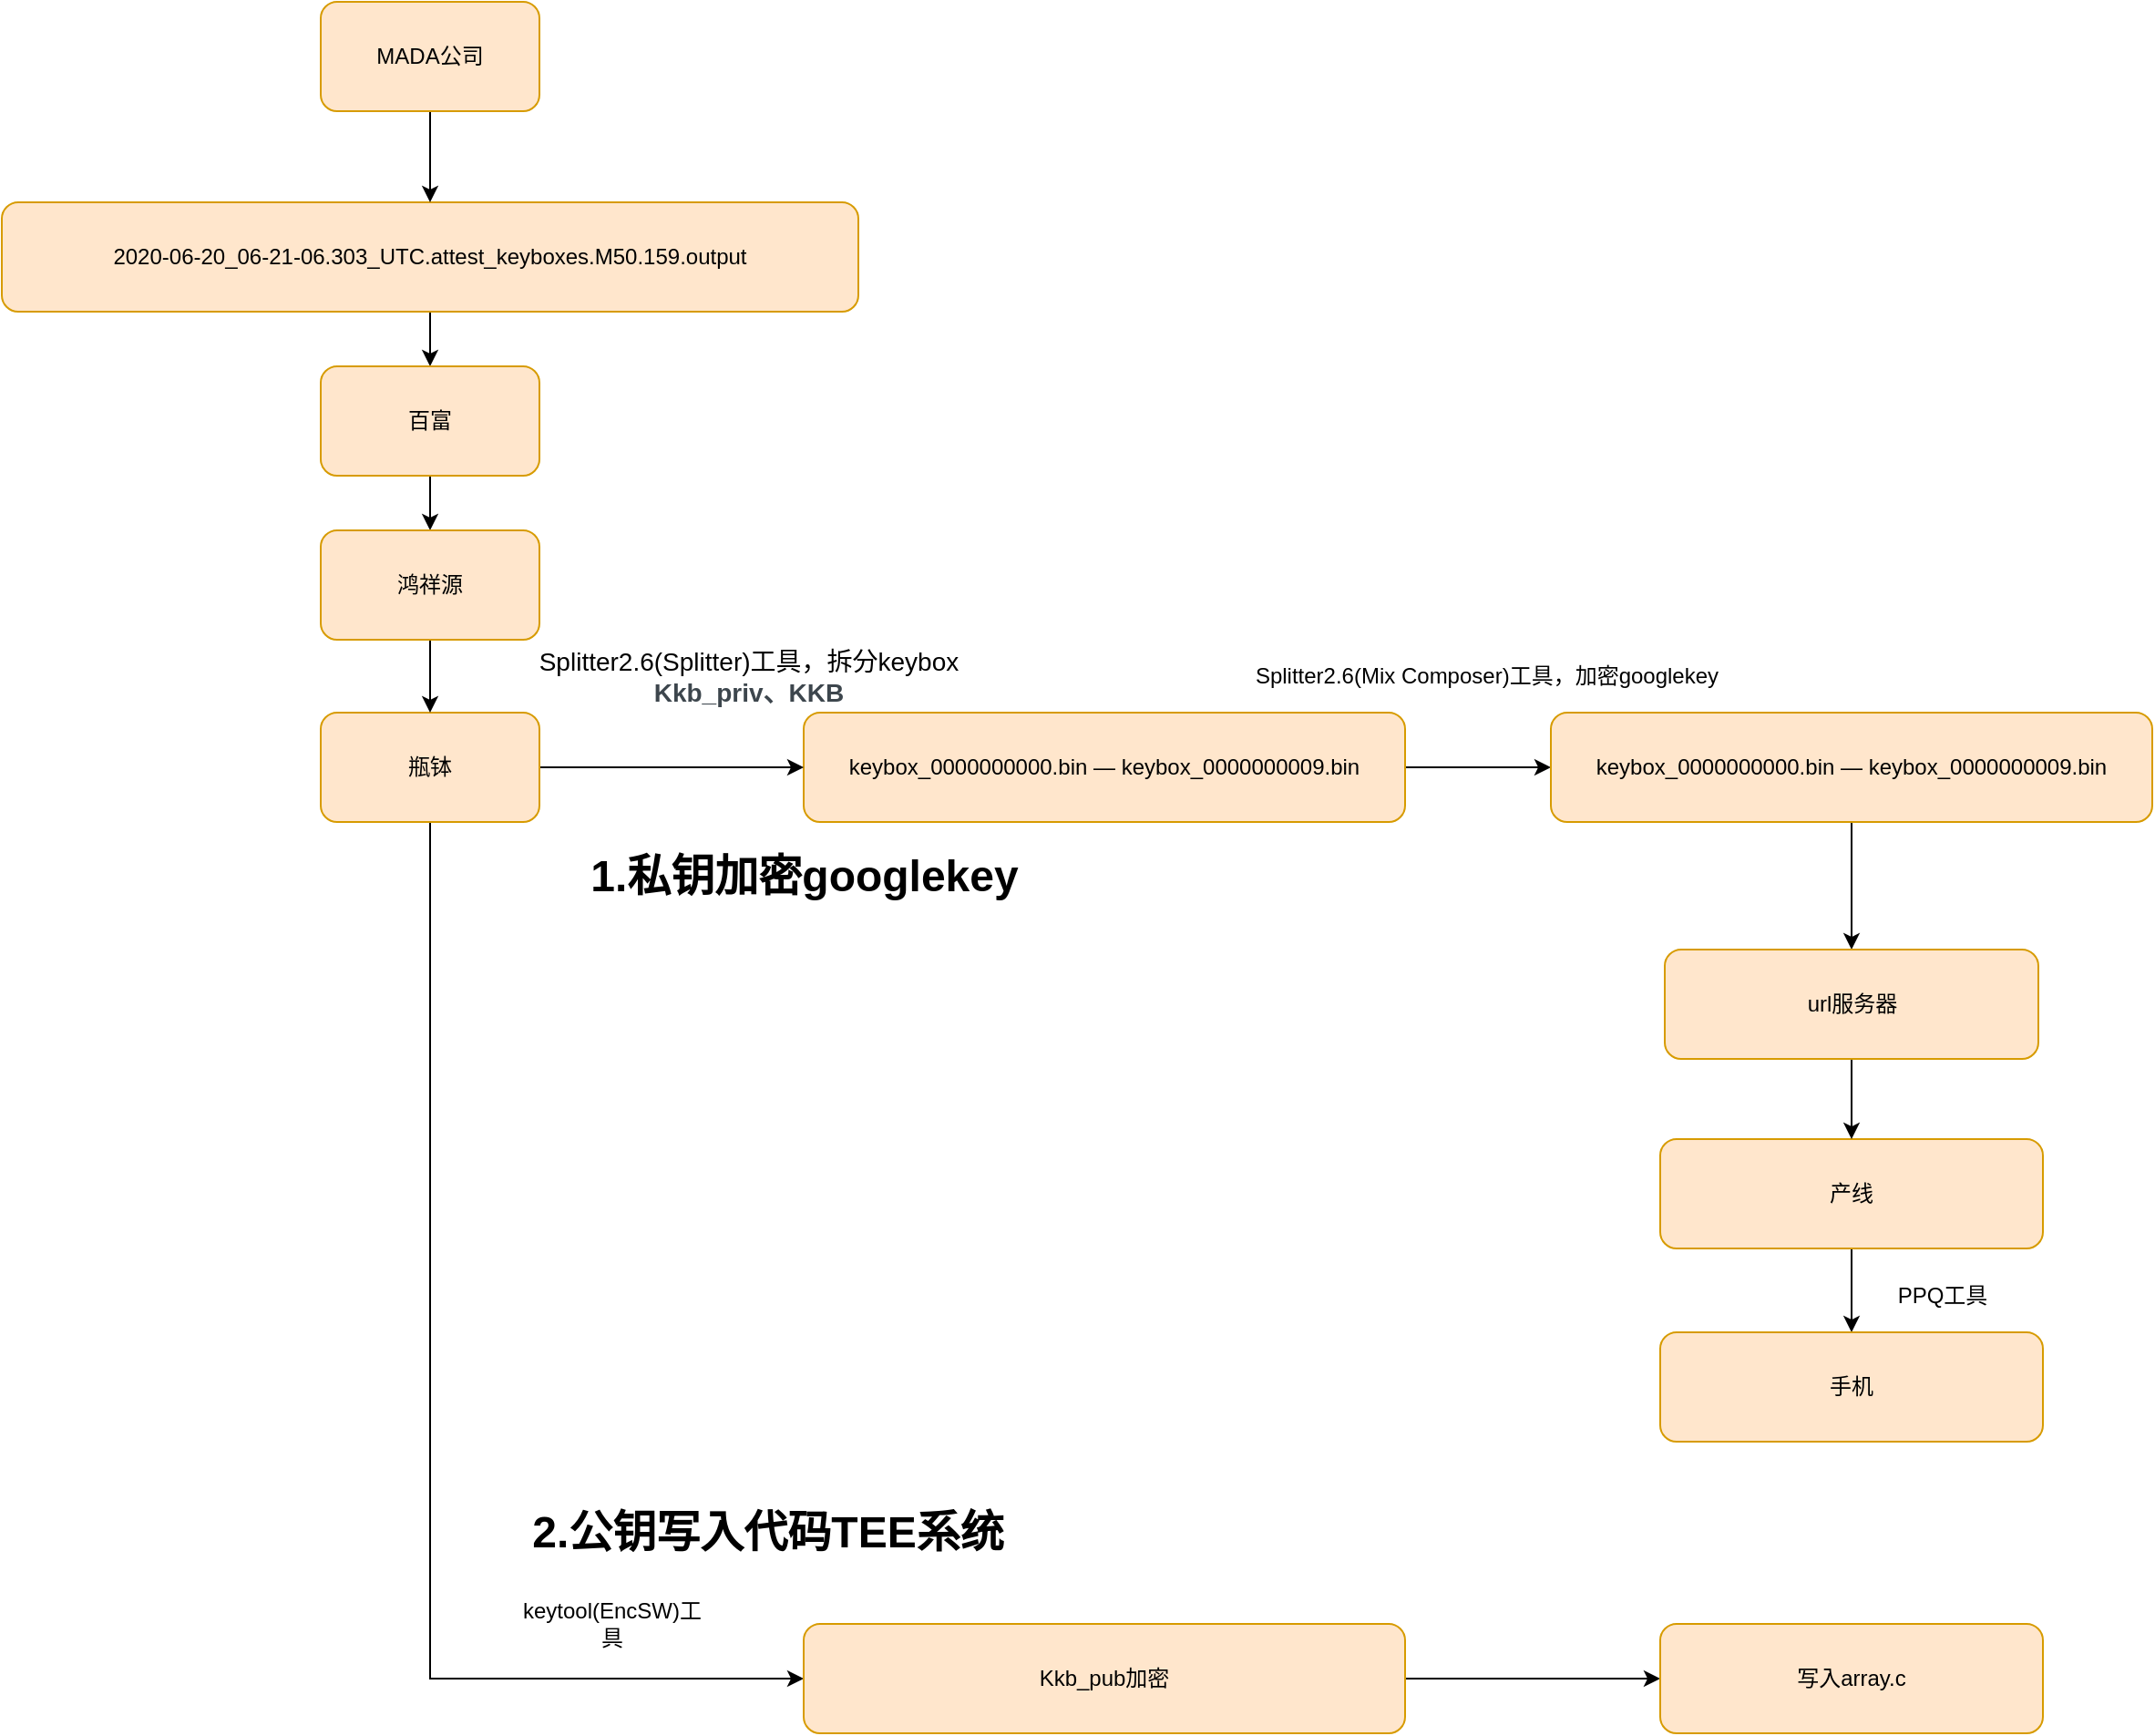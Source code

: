 <mxfile version="13.6.2" type="device"><diagram id="0LqZKMEmRMFD0U1nMR8K" name="Page-1"><mxGraphModel dx="2105" dy="2117" grid="1" gridSize="10" guides="1" tooltips="1" connect="1" arrows="1" fold="1" page="1" pageScale="1" pageWidth="827" pageHeight="1169" math="0" shadow="0"><root><mxCell id="0"/><mxCell id="1" parent="0"/><mxCell id="aSW_e9rTGU6IeBW5NXem-32" style="edgeStyle=orthogonalEdgeStyle;rounded=0;orthogonalLoop=1;jettySize=auto;html=1;exitX=0.5;exitY=1;exitDx=0;exitDy=0;entryX=0.5;entryY=0;entryDx=0;entryDy=0;" parent="1" source="aSW_e9rTGU6IeBW5NXem-2" target="aSW_e9rTGU6IeBW5NXem-13" edge="1"><mxGeometry relative="1" as="geometry"/></mxCell><mxCell id="aSW_e9rTGU6IeBW5NXem-2" value="2020-06-20_06-21-06.303_UTC.attest_keyboxes.M50.159.output" style="rounded=1;whiteSpace=wrap;html=1;fillColor=#ffe6cc;strokeColor=#d79b00;" parent="1" vertex="1"><mxGeometry x="-100" y="40" width="470" height="60" as="geometry"/></mxCell><mxCell id="aSW_e9rTGU6IeBW5NXem-8" style="edgeStyle=orthogonalEdgeStyle;rounded=0;orthogonalLoop=1;jettySize=auto;html=1;exitX=1;exitY=0.5;exitDx=0;exitDy=0;entryX=0;entryY=0.5;entryDx=0;entryDy=0;" parent="1" source="aSW_e9rTGU6IeBW5NXem-3" target="aSW_e9rTGU6IeBW5NXem-7" edge="1"><mxGeometry relative="1" as="geometry"/></mxCell><mxCell id="aSW_e9rTGU6IeBW5NXem-3" value="keybox_0000000000.bin — keybox_0000000009.bin" style="rounded=1;whiteSpace=wrap;html=1;fillColor=#ffe6cc;strokeColor=#d79b00;" parent="1" vertex="1"><mxGeometry x="340" y="320" width="330" height="60" as="geometry"/></mxCell><mxCell id="aSW_e9rTGU6IeBW5NXem-5" value="&lt;font style=&quot;font-size: 14px&quot;&gt;Splitter2.6(Splitter)工具，拆分keybox&lt;br&gt;&lt;span style=&quot;box-sizing: border-box ; font-weight: 700 ; color: rgb(61 , 70 , 77) ; font-family: &amp;#34;suxingme&amp;#34; , &amp;#34;helvetica&amp;#34; , &amp;#34;arial&amp;#34; , &amp;#34;open sans&amp;#34; , &amp;#34;arial&amp;#34; , &amp;#34;pingfang sc&amp;#34; , &amp;#34;hiragino sans gb&amp;#34; , &amp;#34;source han sans cn&amp;#34; , &amp;#34;roboto&amp;#34; , &amp;#34;microsoft yahei&amp;#34; , sans-serif ; background-color: rgb(255 , 255 , 255)&quot;&gt;Kkb_priv、KKB&lt;/span&gt;&lt;/font&gt;" style="text;html=1;strokeColor=none;fillColor=none;align=center;verticalAlign=middle;whiteSpace=wrap;rounded=0;" parent="1" vertex="1"><mxGeometry x="190" y="290" width="240" height="20" as="geometry"/></mxCell><mxCell id="aSW_e9rTGU6IeBW5NXem-25" style="edgeStyle=orthogonalEdgeStyle;rounded=0;orthogonalLoop=1;jettySize=auto;html=1;exitX=0.5;exitY=1;exitDx=0;exitDy=0;" parent="1" source="aSW_e9rTGU6IeBW5NXem-7" target="aSW_e9rTGU6IeBW5NXem-20" edge="1"><mxGeometry relative="1" as="geometry"/></mxCell><mxCell id="aSW_e9rTGU6IeBW5NXem-7" value="keybox_0000000000.bin — keybox_0000000009.bin" style="rounded=1;whiteSpace=wrap;html=1;fillColor=#ffe6cc;strokeColor=#d79b00;" parent="1" vertex="1"><mxGeometry x="750" y="320" width="330" height="60" as="geometry"/></mxCell><mxCell id="aSW_e9rTGU6IeBW5NXem-9" value="Splitter2.6(Mix Composer)工具，加密googlekey" style="text;html=1;strokeColor=none;fillColor=none;align=center;verticalAlign=middle;whiteSpace=wrap;rounded=0;" parent="1" vertex="1"><mxGeometry x="530" y="290" width="370" height="20" as="geometry"/></mxCell><mxCell id="aSW_e9rTGU6IeBW5NXem-33" style="edgeStyle=orthogonalEdgeStyle;rounded=0;orthogonalLoop=1;jettySize=auto;html=1;exitX=1;exitY=0.5;exitDx=0;exitDy=0;entryX=0;entryY=0.5;entryDx=0;entryDy=0;" parent="1" source="aSW_e9rTGU6IeBW5NXem-10" target="aSW_e9rTGU6IeBW5NXem-3" edge="1"><mxGeometry relative="1" as="geometry"/></mxCell><mxCell id="aSW_e9rTGU6IeBW5NXem-36" style="edgeStyle=orthogonalEdgeStyle;rounded=0;orthogonalLoop=1;jettySize=auto;html=1;exitX=0.5;exitY=1;exitDx=0;exitDy=0;entryX=0;entryY=0.5;entryDx=0;entryDy=0;" parent="1" source="aSW_e9rTGU6IeBW5NXem-10" target="aSW_e9rTGU6IeBW5NXem-35" edge="1"><mxGeometry relative="1" as="geometry"/></mxCell><mxCell id="aSW_e9rTGU6IeBW5NXem-10" value="瓶钵" style="rounded=1;whiteSpace=wrap;html=1;fillColor=#ffe6cc;strokeColor=#d79b00;" parent="1" vertex="1"><mxGeometry x="75" y="320" width="120" height="60" as="geometry"/></mxCell><mxCell id="aSW_e9rTGU6IeBW5NXem-31" style="edgeStyle=orthogonalEdgeStyle;rounded=0;orthogonalLoop=1;jettySize=auto;html=1;exitX=0.5;exitY=1;exitDx=0;exitDy=0;entryX=0.5;entryY=0;entryDx=0;entryDy=0;" parent="1" source="aSW_e9rTGU6IeBW5NXem-12" target="aSW_e9rTGU6IeBW5NXem-2" edge="1"><mxGeometry relative="1" as="geometry"/></mxCell><mxCell id="aSW_e9rTGU6IeBW5NXem-12" value="MADA公司" style="rounded=1;whiteSpace=wrap;html=1;fillColor=#ffe6cc;strokeColor=#d79b00;" parent="1" vertex="1"><mxGeometry x="75" y="-70" width="120" height="60" as="geometry"/></mxCell><mxCell id="aSW_e9rTGU6IeBW5NXem-16" style="edgeStyle=orthogonalEdgeStyle;rounded=0;orthogonalLoop=1;jettySize=auto;html=1;exitX=0.5;exitY=1;exitDx=0;exitDy=0;entryX=0.5;entryY=0;entryDx=0;entryDy=0;" parent="1" source="aSW_e9rTGU6IeBW5NXem-13" target="aSW_e9rTGU6IeBW5NXem-14" edge="1"><mxGeometry relative="1" as="geometry"/></mxCell><mxCell id="aSW_e9rTGU6IeBW5NXem-13" value="百富" style="rounded=1;whiteSpace=wrap;html=1;fillColor=#ffe6cc;strokeColor=#d79b00;" parent="1" vertex="1"><mxGeometry x="75" y="130" width="120" height="60" as="geometry"/></mxCell><mxCell id="aSW_e9rTGU6IeBW5NXem-17" style="edgeStyle=orthogonalEdgeStyle;rounded=0;orthogonalLoop=1;jettySize=auto;html=1;exitX=0.5;exitY=1;exitDx=0;exitDy=0;entryX=0.5;entryY=0;entryDx=0;entryDy=0;" parent="1" source="aSW_e9rTGU6IeBW5NXem-14" target="aSW_e9rTGU6IeBW5NXem-10" edge="1"><mxGeometry relative="1" as="geometry"/></mxCell><mxCell id="aSW_e9rTGU6IeBW5NXem-14" value="鸿祥源" style="rounded=1;whiteSpace=wrap;html=1;fillColor=#ffe6cc;strokeColor=#d79b00;" parent="1" vertex="1"><mxGeometry x="75" y="220" width="120" height="60" as="geometry"/></mxCell><mxCell id="aSW_e9rTGU6IeBW5NXem-28" style="edgeStyle=orthogonalEdgeStyle;rounded=0;orthogonalLoop=1;jettySize=auto;html=1;exitX=0.5;exitY=1;exitDx=0;exitDy=0;entryX=0.5;entryY=0;entryDx=0;entryDy=0;" parent="1" source="aSW_e9rTGU6IeBW5NXem-18" target="aSW_e9rTGU6IeBW5NXem-27" edge="1"><mxGeometry relative="1" as="geometry"/></mxCell><mxCell id="aSW_e9rTGU6IeBW5NXem-18" value="产线" style="rounded=1;whiteSpace=wrap;html=1;fillColor=#ffe6cc;strokeColor=#d79b00;" parent="1" vertex="1"><mxGeometry x="810" y="554" width="210" height="60" as="geometry"/></mxCell><mxCell id="aSW_e9rTGU6IeBW5NXem-26" style="edgeStyle=orthogonalEdgeStyle;rounded=0;orthogonalLoop=1;jettySize=auto;html=1;exitX=0.5;exitY=1;exitDx=0;exitDy=0;entryX=0.5;entryY=0;entryDx=0;entryDy=0;" parent="1" source="aSW_e9rTGU6IeBW5NXem-20" target="aSW_e9rTGU6IeBW5NXem-18" edge="1"><mxGeometry relative="1" as="geometry"/></mxCell><mxCell id="aSW_e9rTGU6IeBW5NXem-20" value="url服务器" style="rounded=1;whiteSpace=wrap;html=1;fillColor=#ffe6cc;strokeColor=#d79b00;" parent="1" vertex="1"><mxGeometry x="812.5" y="450" width="205" height="60" as="geometry"/></mxCell><mxCell id="aSW_e9rTGU6IeBW5NXem-27" value="手机" style="rounded=1;whiteSpace=wrap;html=1;fillColor=#ffe6cc;strokeColor=#d79b00;" parent="1" vertex="1"><mxGeometry x="810" y="660" width="210" height="60" as="geometry"/></mxCell><mxCell id="aSW_e9rTGU6IeBW5NXem-29" value="PPQ工具" style="text;html=1;strokeColor=none;fillColor=none;align=center;verticalAlign=middle;whiteSpace=wrap;rounded=0;" parent="1" vertex="1"><mxGeometry x="930" y="630" width="70" height="20" as="geometry"/></mxCell><mxCell id="aSW_e9rTGU6IeBW5NXem-39" style="edgeStyle=orthogonalEdgeStyle;rounded=0;orthogonalLoop=1;jettySize=auto;html=1;exitX=1;exitY=0.5;exitDx=0;exitDy=0;entryX=0;entryY=0.5;entryDx=0;entryDy=0;" parent="1" source="aSW_e9rTGU6IeBW5NXem-35" target="aSW_e9rTGU6IeBW5NXem-38" edge="1"><mxGeometry relative="1" as="geometry"/></mxCell><mxCell id="aSW_e9rTGU6IeBW5NXem-35" value="Kkb_pub加密" style="rounded=1;whiteSpace=wrap;html=1;fillColor=#ffe6cc;strokeColor=#d79b00;" parent="1" vertex="1"><mxGeometry x="340" y="820" width="330" height="60" as="geometry"/></mxCell><mxCell id="aSW_e9rTGU6IeBW5NXem-37" value="keytool(EncSW)工具" style="text;html=1;strokeColor=none;fillColor=none;align=center;verticalAlign=middle;whiteSpace=wrap;rounded=0;" parent="1" vertex="1"><mxGeometry x="180" y="810" width="110" height="20" as="geometry"/></mxCell><mxCell id="aSW_e9rTGU6IeBW5NXem-38" value="写入array.c" style="rounded=1;whiteSpace=wrap;html=1;fillColor=#ffe6cc;strokeColor=#d79b00;" parent="1" vertex="1"><mxGeometry x="810" y="820" width="210" height="60" as="geometry"/></mxCell><mxCell id="aSW_e9rTGU6IeBW5NXem-41" value="1.私钥加密googlekey" style="text;strokeColor=none;fillColor=none;html=1;fontSize=24;fontStyle=1;verticalAlign=middle;align=center;" parent="1" vertex="1"><mxGeometry x="290" y="390" width="100" height="40" as="geometry"/></mxCell><mxCell id="aSW_e9rTGU6IeBW5NXem-42" value="2.公钥写入代码TEE系统" style="text;strokeColor=none;fillColor=none;html=1;fontSize=24;fontStyle=1;verticalAlign=middle;align=center;" parent="1" vertex="1"><mxGeometry x="270" y="750" width="100" height="40" as="geometry"/></mxCell></root></mxGraphModel></diagram></mxfile>